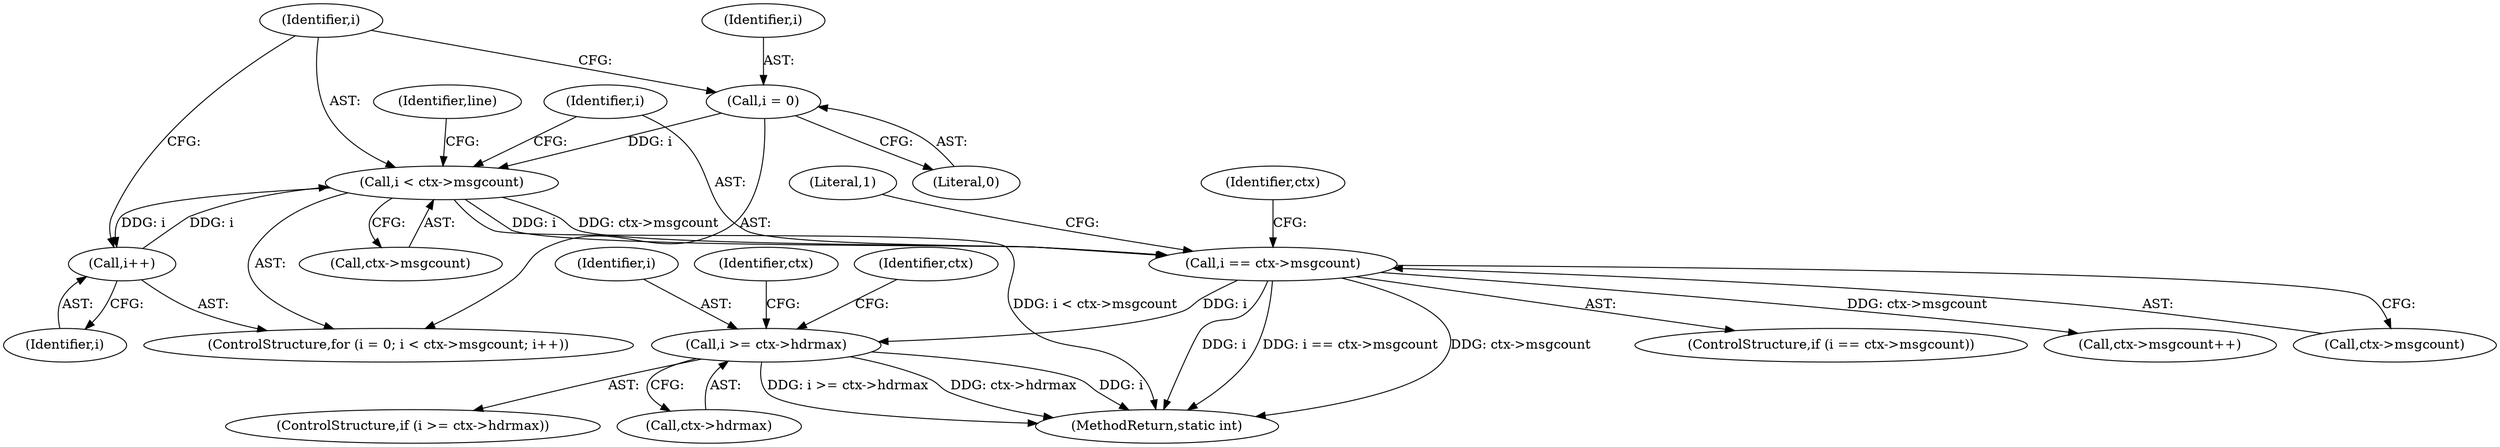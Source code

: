 digraph "0_neomutt_93b8ac558752d09e1c56d4f1bc82631316fa9c82@pointer" {
"1000199" [label="(Call,i >= ctx->hdrmax)"];
"1000187" [label="(Call,i == ctx->msgcount)"];
"1000166" [label="(Call,i < ctx->msgcount)"];
"1000163" [label="(Call,i = 0)"];
"1000171" [label="(Call,i++)"];
"1000166" [label="(Call,i < ctx->msgcount)"];
"1000188" [label="(Identifier,i)"];
"1000198" [label="(ControlStructure,if (i >= ctx->hdrmax))"];
"1000267" [label="(MethodReturn,static int)"];
"1000186" [label="(ControlStructure,if (i == ctx->msgcount))"];
"1000194" [label="(Literal,1)"];
"1000167" [label="(Identifier,i)"];
"1000205" [label="(Identifier,ctx)"];
"1000206" [label="(Call,ctx->msgcount++)"];
"1000171" [label="(Call,i++)"];
"1000165" [label="(Literal,0)"];
"1000189" [label="(Call,ctx->msgcount)"];
"1000164" [label="(Identifier,i)"];
"1000200" [label="(Identifier,i)"];
"1000187" [label="(Call,i == ctx->msgcount)"];
"1000162" [label="(ControlStructure,for (i = 0; i < ctx->msgcount; i++))"];
"1000168" [label="(Call,ctx->msgcount)"];
"1000163" [label="(Call,i = 0)"];
"1000233" [label="(Identifier,ctx)"];
"1000201" [label="(Call,ctx->hdrmax)"];
"1000176" [label="(Identifier,line)"];
"1000172" [label="(Identifier,i)"];
"1000208" [label="(Identifier,ctx)"];
"1000199" [label="(Call,i >= ctx->hdrmax)"];
"1000199" -> "1000198"  [label="AST: "];
"1000199" -> "1000201"  [label="CFG: "];
"1000200" -> "1000199"  [label="AST: "];
"1000201" -> "1000199"  [label="AST: "];
"1000205" -> "1000199"  [label="CFG: "];
"1000208" -> "1000199"  [label="CFG: "];
"1000199" -> "1000267"  [label="DDG: i >= ctx->hdrmax"];
"1000199" -> "1000267"  [label="DDG: ctx->hdrmax"];
"1000199" -> "1000267"  [label="DDG: i"];
"1000187" -> "1000199"  [label="DDG: i"];
"1000187" -> "1000186"  [label="AST: "];
"1000187" -> "1000189"  [label="CFG: "];
"1000188" -> "1000187"  [label="AST: "];
"1000189" -> "1000187"  [label="AST: "];
"1000194" -> "1000187"  [label="CFG: "];
"1000233" -> "1000187"  [label="CFG: "];
"1000187" -> "1000267"  [label="DDG: i"];
"1000187" -> "1000267"  [label="DDG: i == ctx->msgcount"];
"1000187" -> "1000267"  [label="DDG: ctx->msgcount"];
"1000166" -> "1000187"  [label="DDG: i"];
"1000166" -> "1000187"  [label="DDG: ctx->msgcount"];
"1000187" -> "1000206"  [label="DDG: ctx->msgcount"];
"1000166" -> "1000162"  [label="AST: "];
"1000166" -> "1000168"  [label="CFG: "];
"1000167" -> "1000166"  [label="AST: "];
"1000168" -> "1000166"  [label="AST: "];
"1000176" -> "1000166"  [label="CFG: "];
"1000188" -> "1000166"  [label="CFG: "];
"1000166" -> "1000267"  [label="DDG: i < ctx->msgcount"];
"1000163" -> "1000166"  [label="DDG: i"];
"1000171" -> "1000166"  [label="DDG: i"];
"1000166" -> "1000171"  [label="DDG: i"];
"1000163" -> "1000162"  [label="AST: "];
"1000163" -> "1000165"  [label="CFG: "];
"1000164" -> "1000163"  [label="AST: "];
"1000165" -> "1000163"  [label="AST: "];
"1000167" -> "1000163"  [label="CFG: "];
"1000171" -> "1000162"  [label="AST: "];
"1000171" -> "1000172"  [label="CFG: "];
"1000172" -> "1000171"  [label="AST: "];
"1000167" -> "1000171"  [label="CFG: "];
}
